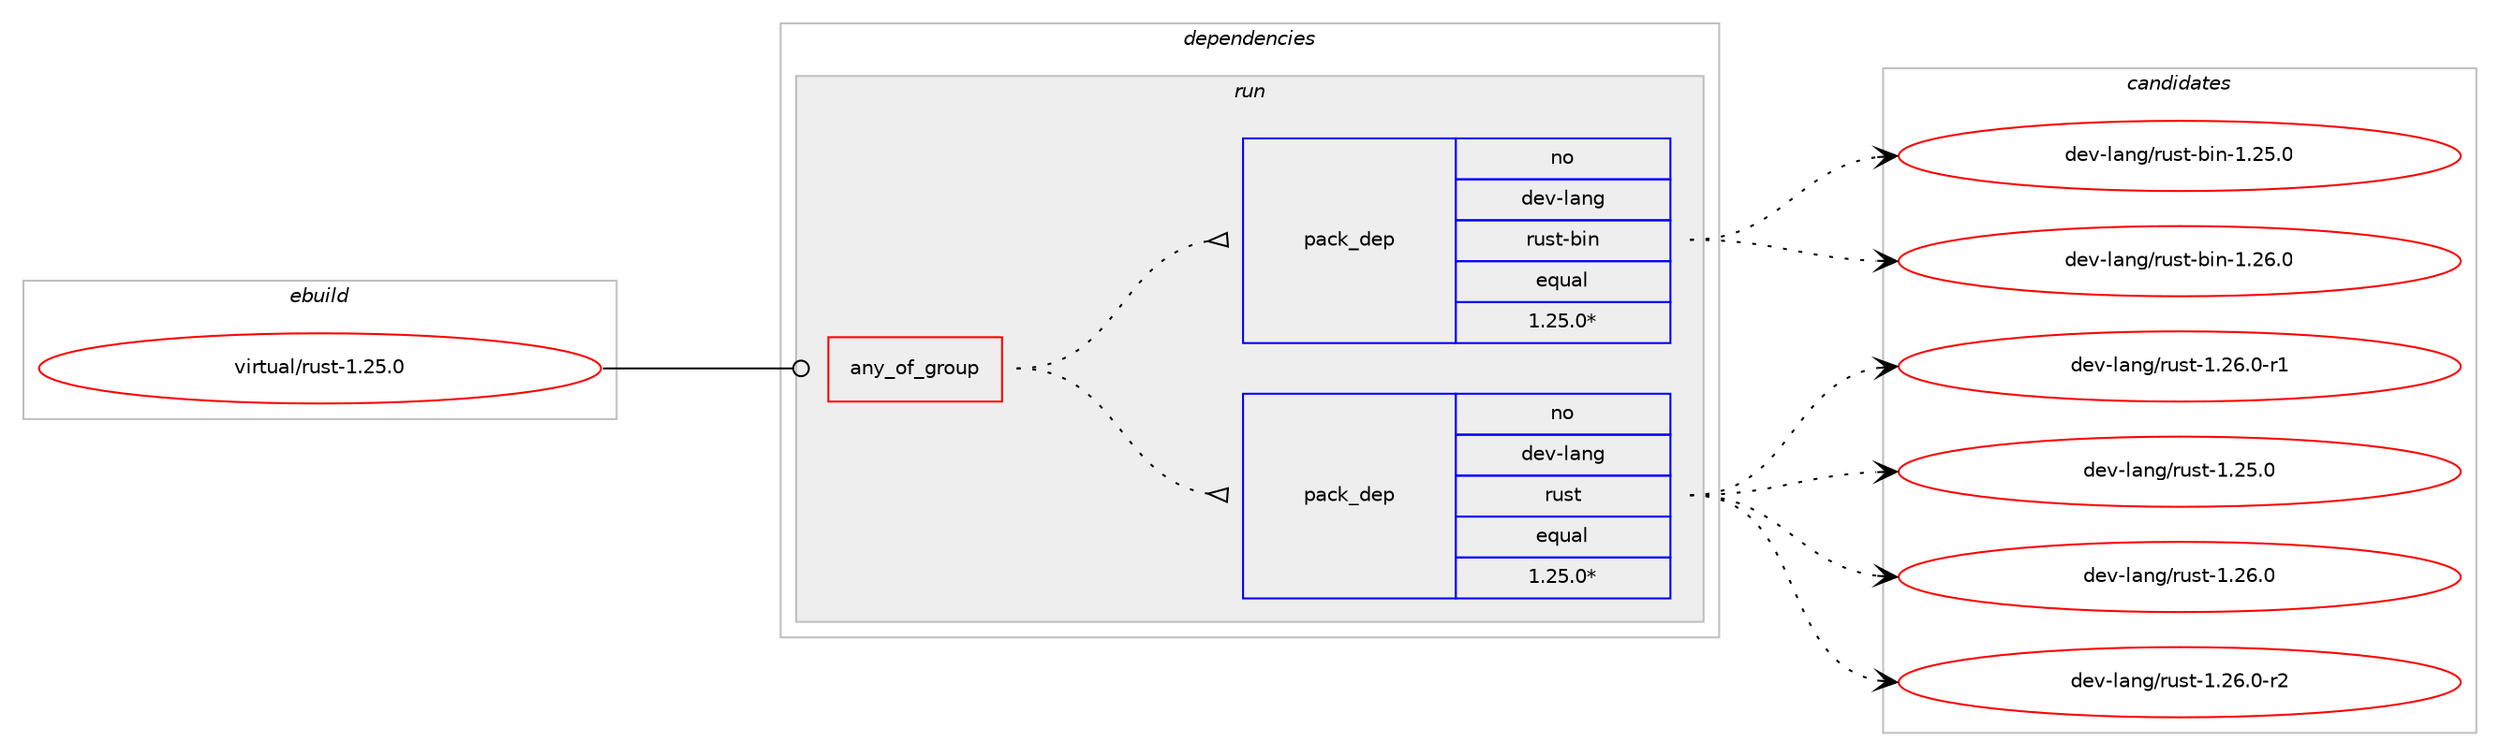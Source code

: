 digraph prolog {

# *************
# Graph options
# *************

newrank=true;
concentrate=true;
compound=true;
graph [rankdir=LR,fontname=Helvetica,fontsize=10,ranksep=1.5];#, ranksep=2.5, nodesep=0.2];
edge  [arrowhead=vee];
node  [fontname=Helvetica,fontsize=10];

# **********
# The ebuild
# **********

subgraph cluster_leftcol {
color=gray;
rank=same;
label=<<i>ebuild</i>>;
id [label="virtual/rust-1.25.0", color=red, width=4, href="../virtual/rust-1.25.0.svg"];
}

# ****************
# The dependencies
# ****************

subgraph cluster_midcol {
color=gray;
label=<<i>dependencies</i>>;
subgraph cluster_compile {
fillcolor="#eeeeee";
style=filled;
label=<<i>compile</i>>;
}
subgraph cluster_compileandrun {
fillcolor="#eeeeee";
style=filled;
label=<<i>compile and run</i>>;
}
subgraph cluster_run {
fillcolor="#eeeeee";
style=filled;
label=<<i>run</i>>;
subgraph any59 {
dependency7598 [label=<<TABLE BORDER="0" CELLBORDER="1" CELLSPACING="0" CELLPADDING="4"><TR><TD CELLPADDING="10">any_of_group</TD></TR></TABLE>>, shape=none, color=red];subgraph pack6849 {
dependency7599 [label=<<TABLE BORDER="0" CELLBORDER="1" CELLSPACING="0" CELLPADDING="4" WIDTH="220"><TR><TD ROWSPAN="6" CELLPADDING="30">pack_dep</TD></TR><TR><TD WIDTH="110">no</TD></TR><TR><TD>dev-lang</TD></TR><TR><TD>rust</TD></TR><TR><TD>equal</TD></TR><TR><TD>1.25.0*</TD></TR></TABLE>>, shape=none, color=blue];
}
dependency7598:e -> dependency7599:w [weight=20,style="dotted",arrowhead="oinv"];
subgraph pack6850 {
dependency7600 [label=<<TABLE BORDER="0" CELLBORDER="1" CELLSPACING="0" CELLPADDING="4" WIDTH="220"><TR><TD ROWSPAN="6" CELLPADDING="30">pack_dep</TD></TR><TR><TD WIDTH="110">no</TD></TR><TR><TD>dev-lang</TD></TR><TR><TD>rust-bin</TD></TR><TR><TD>equal</TD></TR><TR><TD>1.25.0*</TD></TR></TABLE>>, shape=none, color=blue];
}
dependency7598:e -> dependency7600:w [weight=20,style="dotted",arrowhead="oinv"];
}
id:e -> dependency7598:w [weight=20,style="solid",arrowhead="odot"];
}
}

# **************
# The candidates
# **************

subgraph cluster_choices {
rank=same;
color=gray;
label=<<i>candidates</i>>;

subgraph choice6849 {
color=black;
nodesep=1;
choice100101118451089711010347114117115116454946505446484511449 [label="dev-lang/rust-1.26.0-r1", color=red, width=4,href="../dev-lang/rust-1.26.0-r1.svg"];
choice10010111845108971101034711411711511645494650534648 [label="dev-lang/rust-1.25.0", color=red, width=4,href="../dev-lang/rust-1.25.0.svg"];
choice10010111845108971101034711411711511645494650544648 [label="dev-lang/rust-1.26.0", color=red, width=4,href="../dev-lang/rust-1.26.0.svg"];
choice100101118451089711010347114117115116454946505446484511450 [label="dev-lang/rust-1.26.0-r2", color=red, width=4,href="../dev-lang/rust-1.26.0-r2.svg"];
dependency7599:e -> choice100101118451089711010347114117115116454946505446484511449:w [style=dotted,weight="100"];
dependency7599:e -> choice10010111845108971101034711411711511645494650534648:w [style=dotted,weight="100"];
dependency7599:e -> choice10010111845108971101034711411711511645494650544648:w [style=dotted,weight="100"];
dependency7599:e -> choice100101118451089711010347114117115116454946505446484511450:w [style=dotted,weight="100"];
}
subgraph choice6850 {
color=black;
nodesep=1;
choice100101118451089711010347114117115116459810511045494650534648 [label="dev-lang/rust-bin-1.25.0", color=red, width=4,href="../dev-lang/rust-bin-1.25.0.svg"];
choice100101118451089711010347114117115116459810511045494650544648 [label="dev-lang/rust-bin-1.26.0", color=red, width=4,href="../dev-lang/rust-bin-1.26.0.svg"];
dependency7600:e -> choice100101118451089711010347114117115116459810511045494650534648:w [style=dotted,weight="100"];
dependency7600:e -> choice100101118451089711010347114117115116459810511045494650544648:w [style=dotted,weight="100"];
}
}

}
